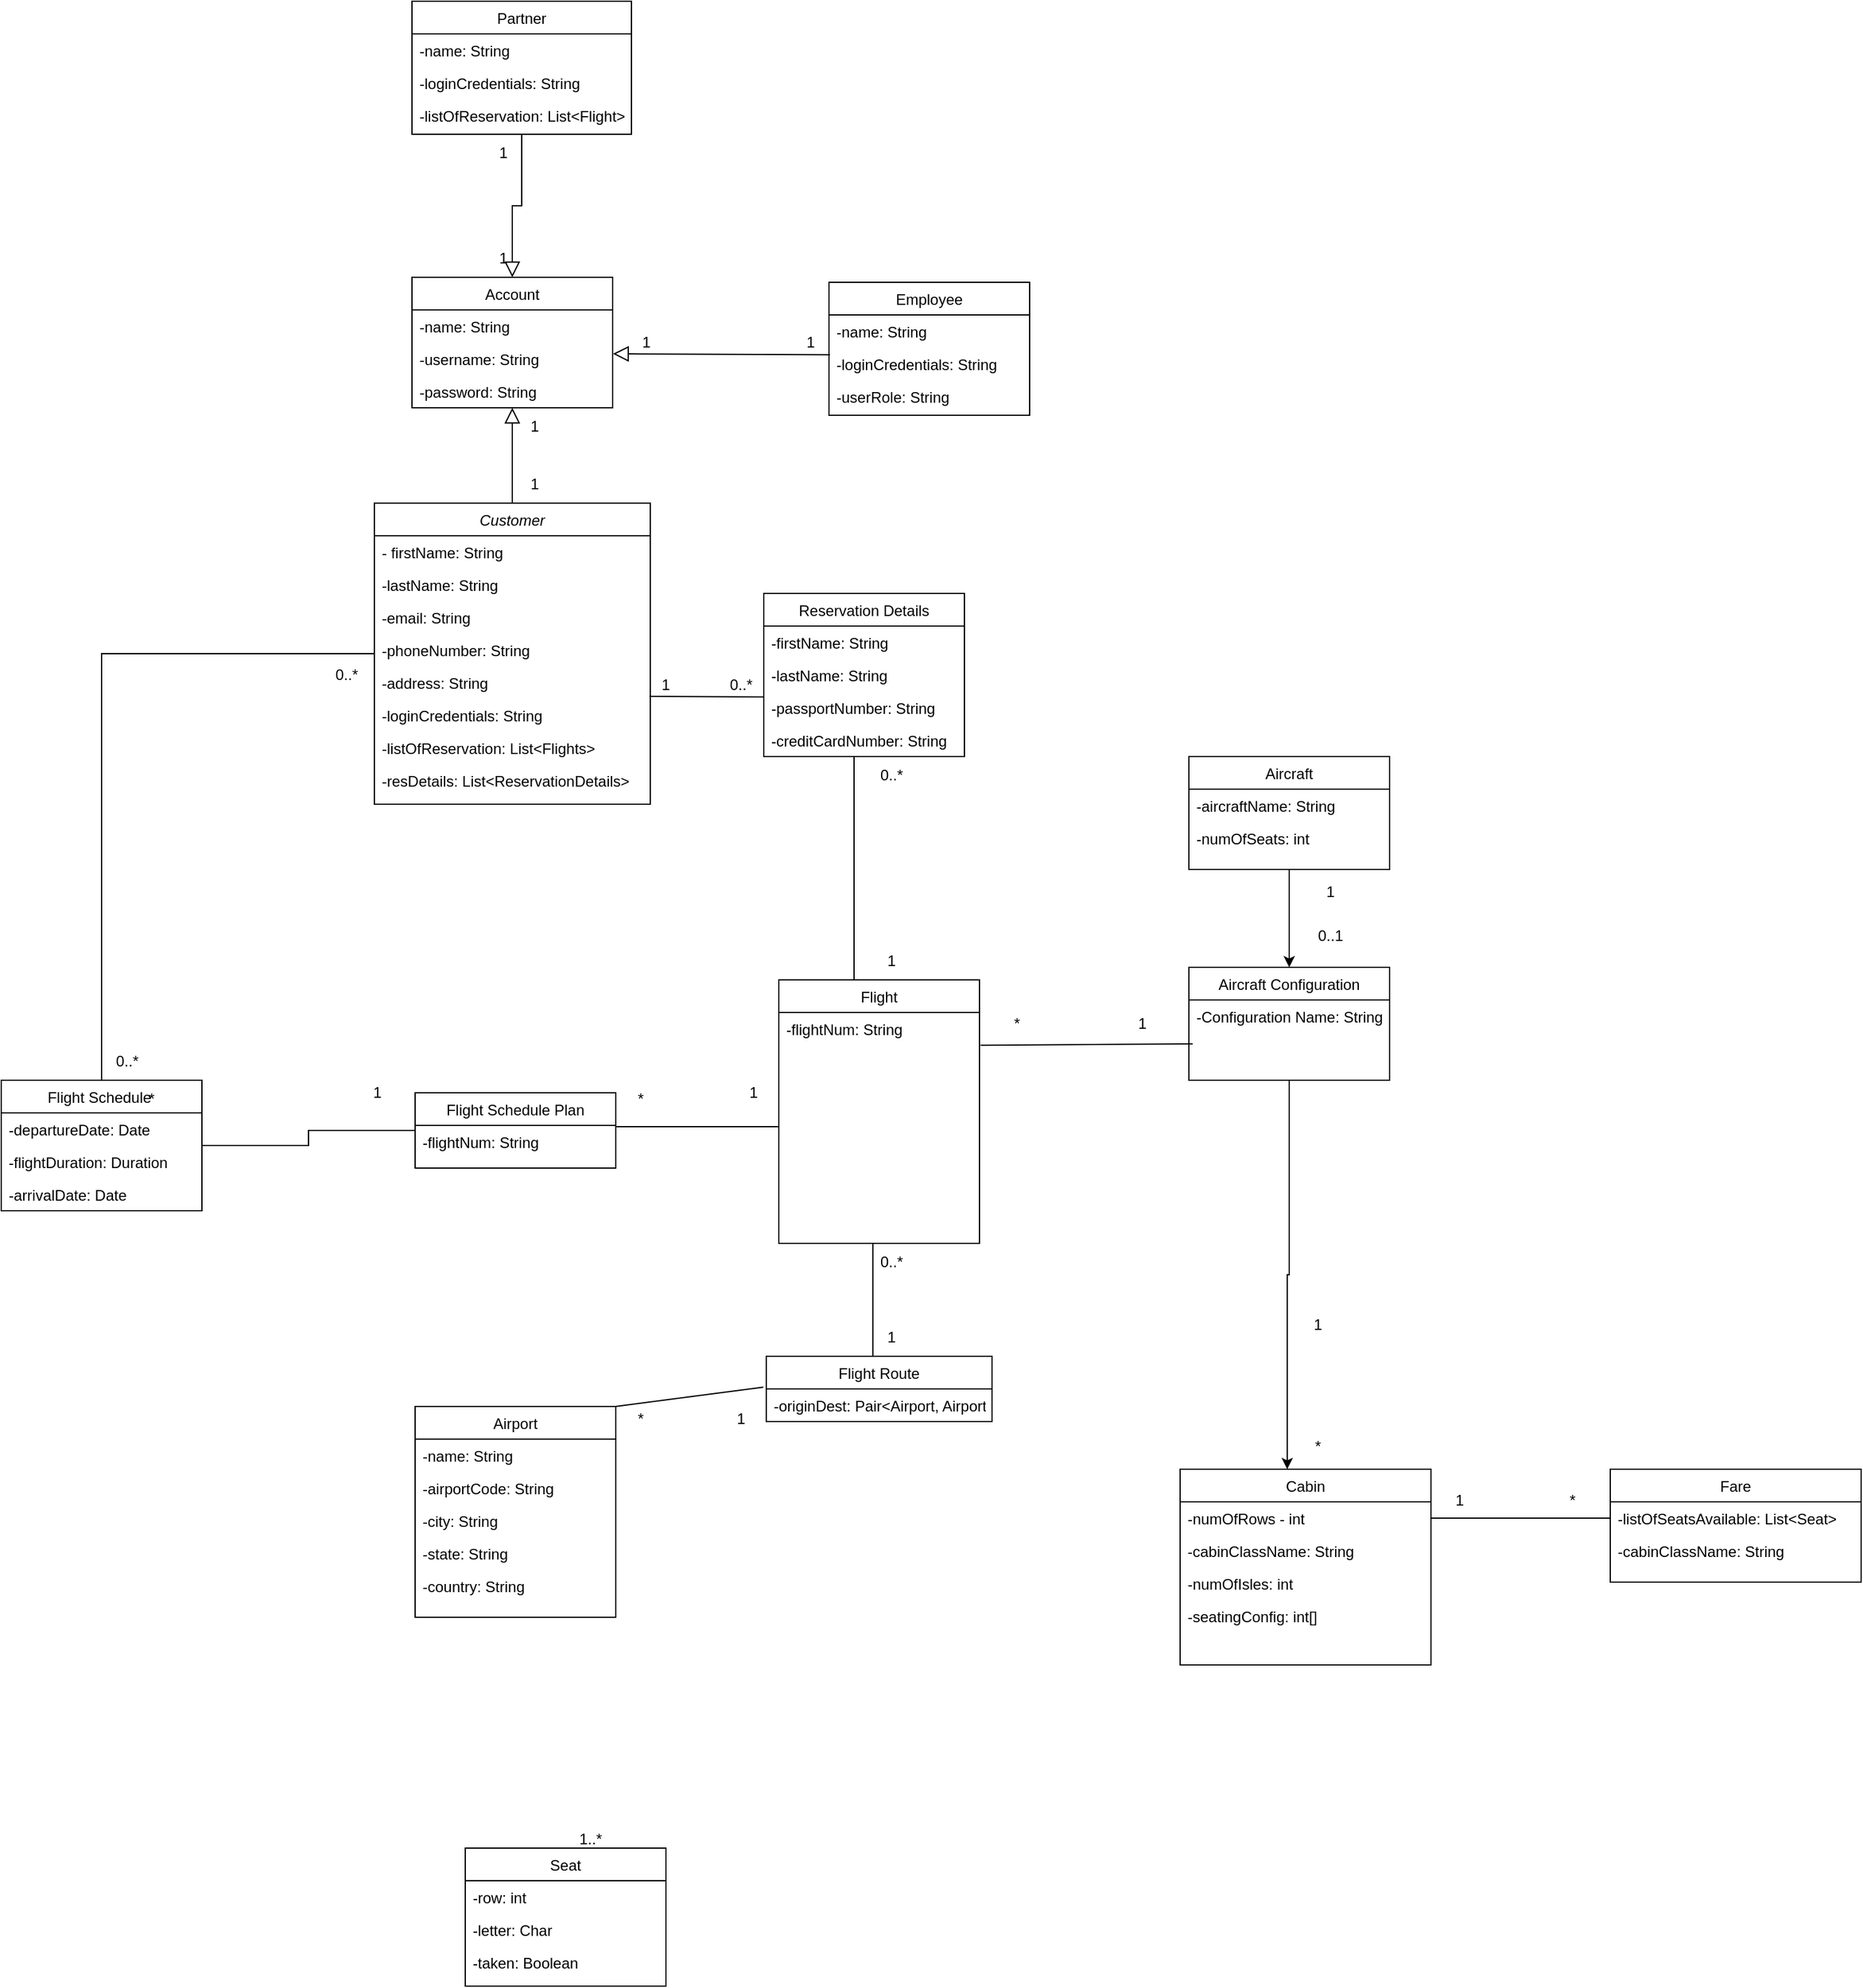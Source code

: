 <mxfile version="22.0.8" type="github">
  <diagram id="C5RBs43oDa-KdzZeNtuy" name="Page-1">
    <mxGraphModel dx="1763" dy="1746" grid="1" gridSize="10" guides="1" tooltips="1" connect="1" arrows="1" fold="1" page="1" pageScale="1" pageWidth="827" pageHeight="1169" math="0" shadow="0">
      <root>
        <mxCell id="WIyWlLk6GJQsqaUBKTNV-0" />
        <mxCell id="WIyWlLk6GJQsqaUBKTNV-1" parent="WIyWlLk6GJQsqaUBKTNV-0" />
        <mxCell id="YIrczaLtmE45_Z40XsPq-0" style="edgeStyle=orthogonalEdgeStyle;rounded=0;orthogonalLoop=1;jettySize=auto;html=1;entryX=0.5;entryY=0;entryDx=0;entryDy=0;endArrow=none;endFill=0;" edge="1" parent="WIyWlLk6GJQsqaUBKTNV-1" source="0N_LeVZSWV3AMLVlqRJy-85" target="0N_LeVZSWV3AMLVlqRJy-178">
          <mxGeometry relative="1" as="geometry" />
        </mxCell>
        <mxCell id="0N_LeVZSWV3AMLVlqRJy-85" value="Customer&#xa;" style="swimlane;fontStyle=2;align=center;verticalAlign=top;childLayout=stackLayout;horizontal=1;startSize=26;horizontalStack=0;resizeParent=1;resizeLast=0;collapsible=1;marginBottom=0;rounded=0;shadow=0;strokeWidth=1;" parent="WIyWlLk6GJQsqaUBKTNV-1" vertex="1">
          <mxGeometry x="197.5" y="100" width="220" height="240" as="geometry">
            <mxRectangle x="220" y="70" width="160" height="70" as="alternateBounds" />
          </mxGeometry>
        </mxCell>
        <mxCell id="0N_LeVZSWV3AMLVlqRJy-86" value="- firstName: String" style="text;align=left;verticalAlign=top;spacingLeft=4;spacingRight=4;overflow=hidden;rotatable=0;points=[[0,0.5],[1,0.5]];portConstraint=eastwest;" parent="0N_LeVZSWV3AMLVlqRJy-85" vertex="1">
          <mxGeometry y="26" width="220" height="26" as="geometry" />
        </mxCell>
        <mxCell id="0N_LeVZSWV3AMLVlqRJy-87" value="-lastName: String" style="text;align=left;verticalAlign=top;spacingLeft=4;spacingRight=4;overflow=hidden;rotatable=0;points=[[0,0.5],[1,0.5]];portConstraint=eastwest;rounded=0;shadow=0;html=0;" parent="0N_LeVZSWV3AMLVlqRJy-85" vertex="1">
          <mxGeometry y="52" width="220" height="26" as="geometry" />
        </mxCell>
        <mxCell id="0N_LeVZSWV3AMLVlqRJy-88" value="-email: String" style="text;align=left;verticalAlign=top;spacingLeft=4;spacingRight=4;overflow=hidden;rotatable=0;points=[[0,0.5],[1,0.5]];portConstraint=eastwest;rounded=0;shadow=0;html=0;" parent="0N_LeVZSWV3AMLVlqRJy-85" vertex="1">
          <mxGeometry y="78" width="220" height="26" as="geometry" />
        </mxCell>
        <mxCell id="0N_LeVZSWV3AMLVlqRJy-89" value="-phoneNumber: String" style="text;align=left;verticalAlign=top;spacingLeft=4;spacingRight=4;overflow=hidden;rotatable=0;points=[[0,0.5],[1,0.5]];portConstraint=eastwest;rounded=0;shadow=0;html=0;" parent="0N_LeVZSWV3AMLVlqRJy-85" vertex="1">
          <mxGeometry y="104" width="220" height="26" as="geometry" />
        </mxCell>
        <mxCell id="0N_LeVZSWV3AMLVlqRJy-90" value="-address: String" style="text;align=left;verticalAlign=top;spacingLeft=4;spacingRight=4;overflow=hidden;rotatable=0;points=[[0,0.5],[1,0.5]];portConstraint=eastwest;rounded=0;shadow=0;html=0;" parent="0N_LeVZSWV3AMLVlqRJy-85" vertex="1">
          <mxGeometry y="130" width="220" height="26" as="geometry" />
        </mxCell>
        <mxCell id="0N_LeVZSWV3AMLVlqRJy-91" value="-loginCredentials: String" style="text;align=left;verticalAlign=top;spacingLeft=4;spacingRight=4;overflow=hidden;rotatable=0;points=[[0,0.5],[1,0.5]];portConstraint=eastwest;rounded=0;shadow=0;html=0;" parent="0N_LeVZSWV3AMLVlqRJy-85" vertex="1">
          <mxGeometry y="156" width="220" height="26" as="geometry" />
        </mxCell>
        <mxCell id="0N_LeVZSWV3AMLVlqRJy-92" value="-listOfReservation: List&lt;Flights&gt;" style="text;align=left;verticalAlign=top;spacingLeft=4;spacingRight=4;overflow=hidden;rotatable=0;points=[[0,0.5],[1,0.5]];portConstraint=eastwest;rounded=0;shadow=0;html=0;" parent="0N_LeVZSWV3AMLVlqRJy-85" vertex="1">
          <mxGeometry y="182" width="220" height="26" as="geometry" />
        </mxCell>
        <mxCell id="0N_LeVZSWV3AMLVlqRJy-93" value="-resDetails: List&lt;ReservationDetails&gt;" style="text;align=left;verticalAlign=top;spacingLeft=4;spacingRight=4;overflow=hidden;rotatable=0;points=[[0,0.5],[1,0.5]];portConstraint=eastwest;rounded=0;shadow=0;html=0;" parent="0N_LeVZSWV3AMLVlqRJy-85" vertex="1">
          <mxGeometry y="208" width="220" height="26" as="geometry" />
        </mxCell>
        <mxCell id="0N_LeVZSWV3AMLVlqRJy-94" value="Flight" style="swimlane;fontStyle=0;align=center;verticalAlign=top;childLayout=stackLayout;horizontal=1;startSize=26;horizontalStack=0;resizeParent=1;resizeLast=0;collapsible=1;marginBottom=0;rounded=0;shadow=0;strokeWidth=1;" parent="WIyWlLk6GJQsqaUBKTNV-1" vertex="1">
          <mxGeometry x="520" y="480" width="160" height="210" as="geometry">
            <mxRectangle x="130" y="380" width="160" height="26" as="alternateBounds" />
          </mxGeometry>
        </mxCell>
        <mxCell id="0N_LeVZSWV3AMLVlqRJy-95" value="-flightNum: String" style="text;align=left;verticalAlign=top;spacingLeft=4;spacingRight=4;overflow=hidden;rotatable=0;points=[[0,0.5],[1,0.5]];portConstraint=eastwest;" parent="0N_LeVZSWV3AMLVlqRJy-94" vertex="1">
          <mxGeometry y="26" width="160" height="26" as="geometry" />
        </mxCell>
        <mxCell id="0N_LeVZSWV3AMLVlqRJy-102" value="Account" style="swimlane;fontStyle=0;align=center;verticalAlign=top;childLayout=stackLayout;horizontal=1;startSize=26;horizontalStack=0;resizeParent=1;resizeLast=0;collapsible=1;marginBottom=0;rounded=0;shadow=0;strokeWidth=1;" parent="WIyWlLk6GJQsqaUBKTNV-1" vertex="1">
          <mxGeometry x="227.5" y="-80" width="160" height="104" as="geometry">
            <mxRectangle x="340" y="380" width="170" height="26" as="alternateBounds" />
          </mxGeometry>
        </mxCell>
        <mxCell id="0N_LeVZSWV3AMLVlqRJy-103" value="-name: String" style="text;align=left;verticalAlign=top;spacingLeft=4;spacingRight=4;overflow=hidden;rotatable=0;points=[[0,0.5],[1,0.5]];portConstraint=eastwest;" parent="0N_LeVZSWV3AMLVlqRJy-102" vertex="1">
          <mxGeometry y="26" width="160" height="26" as="geometry" />
        </mxCell>
        <mxCell id="0N_LeVZSWV3AMLVlqRJy-104" value="-username: String" style="text;align=left;verticalAlign=top;spacingLeft=4;spacingRight=4;overflow=hidden;rotatable=0;points=[[0,0.5],[1,0.5]];portConstraint=eastwest;" parent="0N_LeVZSWV3AMLVlqRJy-102" vertex="1">
          <mxGeometry y="52" width="160" height="26" as="geometry" />
        </mxCell>
        <mxCell id="0N_LeVZSWV3AMLVlqRJy-105" value="-password: String" style="text;align=left;verticalAlign=top;spacingLeft=4;spacingRight=4;overflow=hidden;rotatable=0;points=[[0,0.5],[1,0.5]];portConstraint=eastwest;" parent="0N_LeVZSWV3AMLVlqRJy-102" vertex="1">
          <mxGeometry y="78" width="160" height="26" as="geometry" />
        </mxCell>
        <mxCell id="0N_LeVZSWV3AMLVlqRJy-106" value="" style="endArrow=block;endSize=10;endFill=0;shadow=0;strokeWidth=1;rounded=0;edgeStyle=elbowEdgeStyle;elbow=vertical;exitX=0.5;exitY=0;exitDx=0;exitDy=0;entryX=0.5;entryY=1;entryDx=0;entryDy=0;" parent="WIyWlLk6GJQsqaUBKTNV-1" source="0N_LeVZSWV3AMLVlqRJy-85" target="0N_LeVZSWV3AMLVlqRJy-102" edge="1">
          <mxGeometry width="160" relative="1" as="geometry">
            <mxPoint x="210" y="373" as="sourcePoint" />
            <mxPoint x="350" y="20" as="targetPoint" />
          </mxGeometry>
        </mxCell>
        <mxCell id="0N_LeVZSWV3AMLVlqRJy-107" value="Reservation Details" style="swimlane;fontStyle=0;align=center;verticalAlign=top;childLayout=stackLayout;horizontal=1;startSize=26;horizontalStack=0;resizeParent=1;resizeLast=0;collapsible=1;marginBottom=0;rounded=0;shadow=0;strokeWidth=1;" parent="WIyWlLk6GJQsqaUBKTNV-1" vertex="1">
          <mxGeometry x="508" y="172" width="160" height="130" as="geometry">
            <mxRectangle x="550" y="140" width="160" height="26" as="alternateBounds" />
          </mxGeometry>
        </mxCell>
        <mxCell id="0N_LeVZSWV3AMLVlqRJy-108" value="-firstName: String" style="text;align=left;verticalAlign=top;spacingLeft=4;spacingRight=4;overflow=hidden;rotatable=0;points=[[0,0.5],[1,0.5]];portConstraint=eastwest;" parent="0N_LeVZSWV3AMLVlqRJy-107" vertex="1">
          <mxGeometry y="26" width="160" height="26" as="geometry" />
        </mxCell>
        <mxCell id="0N_LeVZSWV3AMLVlqRJy-109" value="-lastName: String" style="text;align=left;verticalAlign=top;spacingLeft=4;spacingRight=4;overflow=hidden;rotatable=0;points=[[0,0.5],[1,0.5]];portConstraint=eastwest;rounded=0;shadow=0;html=0;" parent="0N_LeVZSWV3AMLVlqRJy-107" vertex="1">
          <mxGeometry y="52" width="160" height="26" as="geometry" />
        </mxCell>
        <mxCell id="0N_LeVZSWV3AMLVlqRJy-110" value="-passportNumber: String" style="text;align=left;verticalAlign=top;spacingLeft=4;spacingRight=4;overflow=hidden;rotatable=0;points=[[0,0.5],[1,0.5]];portConstraint=eastwest;rounded=0;shadow=0;html=0;" parent="0N_LeVZSWV3AMLVlqRJy-107" vertex="1">
          <mxGeometry y="78" width="160" height="26" as="geometry" />
        </mxCell>
        <mxCell id="0N_LeVZSWV3AMLVlqRJy-111" value="-creditCardNumber: String" style="text;align=left;verticalAlign=top;spacingLeft=4;spacingRight=4;overflow=hidden;rotatable=0;points=[[0,0.5],[1,0.5]];portConstraint=eastwest;rounded=0;shadow=0;html=0;" parent="0N_LeVZSWV3AMLVlqRJy-107" vertex="1">
          <mxGeometry y="104" width="160" height="26" as="geometry" />
        </mxCell>
        <mxCell id="0N_LeVZSWV3AMLVlqRJy-112" value="1" style="text;html=1;align=center;verticalAlign=middle;resizable=0;points=[];autosize=1;strokeColor=none;fillColor=none;" parent="WIyWlLk6GJQsqaUBKTNV-1" vertex="1">
          <mxGeometry x="310" y="70" width="30" height="30" as="geometry" />
        </mxCell>
        <mxCell id="0N_LeVZSWV3AMLVlqRJy-113" value="1" style="text;html=1;align=center;verticalAlign=middle;resizable=0;points=[];autosize=1;strokeColor=none;fillColor=none;" parent="WIyWlLk6GJQsqaUBKTNV-1" vertex="1">
          <mxGeometry x="310" y="24" width="30" height="30" as="geometry" />
        </mxCell>
        <mxCell id="0N_LeVZSWV3AMLVlqRJy-114" value="0..*" style="text;html=1;strokeColor=none;fillColor=none;align=center;verticalAlign=middle;whiteSpace=wrap;rounded=0;" parent="WIyWlLk6GJQsqaUBKTNV-1" vertex="1">
          <mxGeometry x="580" y="302" width="60" height="30" as="geometry" />
        </mxCell>
        <mxCell id="0N_LeVZSWV3AMLVlqRJy-115" value="1" style="text;html=1;strokeColor=none;fillColor=none;align=center;verticalAlign=middle;whiteSpace=wrap;rounded=0;" parent="WIyWlLk6GJQsqaUBKTNV-1" vertex="1">
          <mxGeometry x="580" y="450" width="60" height="30" as="geometry" />
        </mxCell>
        <mxCell id="0N_LeVZSWV3AMLVlqRJy-116" value="1" style="text;html=1;strokeColor=none;fillColor=none;align=center;verticalAlign=middle;whiteSpace=wrap;rounded=0;" parent="WIyWlLk6GJQsqaUBKTNV-1" vertex="1">
          <mxGeometry x="470" y="554.5" width="60" height="30" as="geometry" />
        </mxCell>
        <mxCell id="0N_LeVZSWV3AMLVlqRJy-117" value="*" style="text;html=1;strokeColor=none;fillColor=none;align=center;verticalAlign=middle;whiteSpace=wrap;rounded=0;" parent="WIyWlLk6GJQsqaUBKTNV-1" vertex="1">
          <mxGeometry x="380" y="560" width="60" height="30" as="geometry" />
        </mxCell>
        <mxCell id="0N_LeVZSWV3AMLVlqRJy-118" value="1" style="text;html=1;strokeColor=none;fillColor=none;align=center;verticalAlign=middle;whiteSpace=wrap;rounded=0;" parent="WIyWlLk6GJQsqaUBKTNV-1" vertex="1">
          <mxGeometry x="400" y="230" width="60" height="30" as="geometry" />
        </mxCell>
        <mxCell id="0N_LeVZSWV3AMLVlqRJy-119" value="0..*" style="text;html=1;strokeColor=none;fillColor=none;align=center;verticalAlign=middle;whiteSpace=wrap;rounded=0;" parent="WIyWlLk6GJQsqaUBKTNV-1" vertex="1">
          <mxGeometry x="460" y="230" width="60" height="30" as="geometry" />
        </mxCell>
        <mxCell id="0N_LeVZSWV3AMLVlqRJy-120" value="Cabin" style="swimlane;fontStyle=0;align=center;verticalAlign=top;childLayout=stackLayout;horizontal=1;startSize=26;horizontalStack=0;resizeParent=1;resizeLast=0;collapsible=1;marginBottom=0;rounded=0;shadow=0;strokeWidth=1;" parent="WIyWlLk6GJQsqaUBKTNV-1" vertex="1">
          <mxGeometry x="840" y="870" width="200" height="156" as="geometry">
            <mxRectangle x="130" y="380" width="160" height="26" as="alternateBounds" />
          </mxGeometry>
        </mxCell>
        <mxCell id="0N_LeVZSWV3AMLVlqRJy-121" value="-numOfRows - int" style="text;align=left;verticalAlign=top;spacingLeft=4;spacingRight=4;overflow=hidden;rotatable=0;points=[[0,0.5],[1,0.5]];portConstraint=eastwest;" parent="0N_LeVZSWV3AMLVlqRJy-120" vertex="1">
          <mxGeometry y="26" width="200" height="26" as="geometry" />
        </mxCell>
        <mxCell id="0N_LeVZSWV3AMLVlqRJy-122" value="-cabinClassName: String" style="text;align=left;verticalAlign=top;spacingLeft=4;spacingRight=4;overflow=hidden;rotatable=0;points=[[0,0.5],[1,0.5]];portConstraint=eastwest;rounded=0;shadow=0;html=0;" parent="0N_LeVZSWV3AMLVlqRJy-120" vertex="1">
          <mxGeometry y="52" width="200" height="26" as="geometry" />
        </mxCell>
        <mxCell id="_hwKmNp09klXSz05eIiv-7" value="-numOfIsles: int" style="text;align=left;verticalAlign=top;spacingLeft=4;spacingRight=4;overflow=hidden;rotatable=0;points=[[0,0.5],[1,0.5]];portConstraint=eastwest;rounded=0;shadow=0;html=0;" parent="0N_LeVZSWV3AMLVlqRJy-120" vertex="1">
          <mxGeometry y="78" width="200" height="26" as="geometry" />
        </mxCell>
        <mxCell id="_hwKmNp09klXSz05eIiv-8" value="-seatingConfig: int[]" style="text;align=left;verticalAlign=top;spacingLeft=4;spacingRight=4;overflow=hidden;rotatable=0;points=[[0,0.5],[1,0.5]];portConstraint=eastwest;rounded=0;shadow=0;html=0;" parent="0N_LeVZSWV3AMLVlqRJy-120" vertex="1">
          <mxGeometry y="104" width="200" height="26" as="geometry" />
        </mxCell>
        <mxCell id="0N_LeVZSWV3AMLVlqRJy-123" value="1" style="text;html=1;strokeColor=none;fillColor=none;align=center;verticalAlign=middle;whiteSpace=wrap;rounded=0;" parent="WIyWlLk6GJQsqaUBKTNV-1" vertex="1">
          <mxGeometry x="930" y="395" width="60" height="30" as="geometry" />
        </mxCell>
        <mxCell id="0N_LeVZSWV3AMLVlqRJy-124" value="0..1" style="text;html=1;strokeColor=none;fillColor=none;align=center;verticalAlign=middle;whiteSpace=wrap;rounded=0;" parent="WIyWlLk6GJQsqaUBKTNV-1" vertex="1">
          <mxGeometry x="930" y="430" width="60" height="30" as="geometry" />
        </mxCell>
        <mxCell id="0N_LeVZSWV3AMLVlqRJy-125" value="Seat" style="swimlane;fontStyle=0;align=center;verticalAlign=top;childLayout=stackLayout;horizontal=1;startSize=26;horizontalStack=0;resizeParent=1;resizeLast=0;collapsible=1;marginBottom=0;rounded=0;shadow=0;strokeWidth=1;" parent="WIyWlLk6GJQsqaUBKTNV-1" vertex="1">
          <mxGeometry x="270" y="1172" width="160" height="110" as="geometry">
            <mxRectangle x="130" y="380" width="160" height="26" as="alternateBounds" />
          </mxGeometry>
        </mxCell>
        <mxCell id="0N_LeVZSWV3AMLVlqRJy-126" value="-row: int" style="text;align=left;verticalAlign=top;spacingLeft=4;spacingRight=4;overflow=hidden;rotatable=0;points=[[0,0.5],[1,0.5]];portConstraint=eastwest;" parent="0N_LeVZSWV3AMLVlqRJy-125" vertex="1">
          <mxGeometry y="26" width="160" height="26" as="geometry" />
        </mxCell>
        <mxCell id="0N_LeVZSWV3AMLVlqRJy-127" value="-letter: Char" style="text;align=left;verticalAlign=top;spacingLeft=4;spacingRight=4;overflow=hidden;rotatable=0;points=[[0,0.5],[1,0.5]];portConstraint=eastwest;rounded=0;shadow=0;html=0;" parent="0N_LeVZSWV3AMLVlqRJy-125" vertex="1">
          <mxGeometry y="52" width="160" height="26" as="geometry" />
        </mxCell>
        <mxCell id="0N_LeVZSWV3AMLVlqRJy-128" value="-taken: Boolean" style="text;align=left;verticalAlign=top;spacingLeft=4;spacingRight=4;overflow=hidden;rotatable=0;points=[[0,0.5],[1,0.5]];portConstraint=eastwest;rounded=0;shadow=0;html=0;" parent="0N_LeVZSWV3AMLVlqRJy-125" vertex="1">
          <mxGeometry y="78" width="160" height="24" as="geometry" />
        </mxCell>
        <mxCell id="0N_LeVZSWV3AMLVlqRJy-130" value="1..*" style="text;html=1;strokeColor=none;fillColor=none;align=center;verticalAlign=middle;whiteSpace=wrap;rounded=0;" parent="WIyWlLk6GJQsqaUBKTNV-1" vertex="1">
          <mxGeometry x="340" y="1150" width="60" height="30" as="geometry" />
        </mxCell>
        <mxCell id="0N_LeVZSWV3AMLVlqRJy-131" value="Flight Route" style="swimlane;fontStyle=0;align=center;verticalAlign=top;childLayout=stackLayout;horizontal=1;startSize=26;horizontalStack=0;resizeParent=1;resizeLast=0;collapsible=1;marginBottom=0;rounded=0;shadow=0;strokeWidth=1;" parent="WIyWlLk6GJQsqaUBKTNV-1" vertex="1">
          <mxGeometry x="510" y="780" width="180" height="52" as="geometry">
            <mxRectangle x="550" y="140" width="160" height="26" as="alternateBounds" />
          </mxGeometry>
        </mxCell>
        <mxCell id="0N_LeVZSWV3AMLVlqRJy-132" value="-originDest: Pair&lt;Airport, Airport&gt;" style="text;align=left;verticalAlign=top;spacingLeft=4;spacingRight=4;overflow=hidden;rotatable=0;points=[[0,0.5],[1,0.5]];portConstraint=eastwest;" parent="0N_LeVZSWV3AMLVlqRJy-131" vertex="1">
          <mxGeometry y="26" width="180" height="26" as="geometry" />
        </mxCell>
        <mxCell id="0N_LeVZSWV3AMLVlqRJy-133" value="0..*" style="text;html=1;strokeColor=none;fillColor=none;align=center;verticalAlign=middle;whiteSpace=wrap;rounded=0;" parent="WIyWlLk6GJQsqaUBKTNV-1" vertex="1">
          <mxGeometry x="580" y="690" width="60" height="30" as="geometry" />
        </mxCell>
        <mxCell id="0N_LeVZSWV3AMLVlqRJy-134" value="1" style="text;html=1;strokeColor=none;fillColor=none;align=center;verticalAlign=middle;whiteSpace=wrap;rounded=0;" parent="WIyWlLk6GJQsqaUBKTNV-1" vertex="1">
          <mxGeometry x="580" y="750" width="60" height="30" as="geometry" />
        </mxCell>
        <mxCell id="0N_LeVZSWV3AMLVlqRJy-135" value="" style="endArrow=none;html=1;rounded=0;exitX=0.997;exitY=0.925;exitDx=0;exitDy=0;exitPerimeter=0;entryX=0;entryY=0.173;entryDx=0;entryDy=0;entryPerimeter=0;" parent="WIyWlLk6GJQsqaUBKTNV-1" source="0N_LeVZSWV3AMLVlqRJy-90" target="0N_LeVZSWV3AMLVlqRJy-110" edge="1">
          <mxGeometry width="50" height="50" relative="1" as="geometry">
            <mxPoint x="430" y="310" as="sourcePoint" />
            <mxPoint x="480" y="260" as="targetPoint" />
          </mxGeometry>
        </mxCell>
        <mxCell id="0N_LeVZSWV3AMLVlqRJy-136" value="" style="endArrow=none;html=1;rounded=0;entryX=0;entryY=0;entryDx=0;entryDy=0;exitX=0;exitY=1;exitDx=0;exitDy=0;" parent="WIyWlLk6GJQsqaUBKTNV-1" source="0N_LeVZSWV3AMLVlqRJy-115" target="0N_LeVZSWV3AMLVlqRJy-114" edge="1">
          <mxGeometry width="50" height="50" relative="1" as="geometry">
            <mxPoint x="550" y="440" as="sourcePoint" />
            <mxPoint x="600" y="390" as="targetPoint" />
          </mxGeometry>
        </mxCell>
        <mxCell id="0N_LeVZSWV3AMLVlqRJy-137" value="" style="endArrow=none;html=1;rounded=0;entryX=0;entryY=0.5;entryDx=0;entryDy=0;" parent="WIyWlLk6GJQsqaUBKTNV-1" edge="1">
          <mxGeometry width="50" height="50" relative="1" as="geometry">
            <mxPoint x="390" y="597" as="sourcePoint" />
            <mxPoint x="520" y="597" as="targetPoint" />
          </mxGeometry>
        </mxCell>
        <mxCell id="0N_LeVZSWV3AMLVlqRJy-138" value="" style="endArrow=block;endSize=10;endFill=0;shadow=0;strokeWidth=1;rounded=0;edgeStyle=elbowEdgeStyle;elbow=vertical;exitX=0.005;exitY=0.219;exitDx=0;exitDy=0;exitPerimeter=0;entryX=1.002;entryY=0.33;entryDx=0;entryDy=0;entryPerimeter=0;" parent="WIyWlLk6GJQsqaUBKTNV-1" source="0N_LeVZSWV3AMLVlqRJy-141" target="0N_LeVZSWV3AMLVlqRJy-104" edge="1">
          <mxGeometry width="160" relative="1" as="geometry">
            <mxPoint x="557" y="-17" as="sourcePoint" />
            <mxPoint x="400" y="-20" as="targetPoint" />
          </mxGeometry>
        </mxCell>
        <mxCell id="0N_LeVZSWV3AMLVlqRJy-139" value="Employee" style="swimlane;fontStyle=0;align=center;verticalAlign=top;childLayout=stackLayout;horizontal=1;startSize=26;horizontalStack=0;resizeParent=1;resizeLast=0;collapsible=1;marginBottom=0;rounded=0;shadow=0;strokeWidth=1;" parent="WIyWlLk6GJQsqaUBKTNV-1" vertex="1">
          <mxGeometry x="560" y="-76" width="160" height="106" as="geometry">
            <mxRectangle x="550" y="140" width="160" height="26" as="alternateBounds" />
          </mxGeometry>
        </mxCell>
        <mxCell id="0N_LeVZSWV3AMLVlqRJy-140" value="-name: String" style="text;align=left;verticalAlign=top;spacingLeft=4;spacingRight=4;overflow=hidden;rotatable=0;points=[[0,0.5],[1,0.5]];portConstraint=eastwest;" parent="0N_LeVZSWV3AMLVlqRJy-139" vertex="1">
          <mxGeometry y="26" width="160" height="26" as="geometry" />
        </mxCell>
        <mxCell id="0N_LeVZSWV3AMLVlqRJy-141" value="-loginCredentials: String" style="text;align=left;verticalAlign=top;spacingLeft=4;spacingRight=4;overflow=hidden;rotatable=0;points=[[0,0.5],[1,0.5]];portConstraint=eastwest;rounded=0;shadow=0;html=0;" parent="0N_LeVZSWV3AMLVlqRJy-139" vertex="1">
          <mxGeometry y="52" width="160" height="26" as="geometry" />
        </mxCell>
        <mxCell id="0N_LeVZSWV3AMLVlqRJy-142" value="-userRole: String" style="text;align=left;verticalAlign=top;spacingLeft=4;spacingRight=4;overflow=hidden;rotatable=0;points=[[0,0.5],[1,0.5]];portConstraint=eastwest;rounded=0;shadow=0;html=0;" parent="0N_LeVZSWV3AMLVlqRJy-139" vertex="1">
          <mxGeometry y="78" width="160" height="26" as="geometry" />
        </mxCell>
        <mxCell id="0N_LeVZSWV3AMLVlqRJy-143" value="1" style="text;html=1;align=center;verticalAlign=middle;resizable=0;points=[];autosize=1;strokeColor=none;fillColor=none;" parent="WIyWlLk6GJQsqaUBKTNV-1" vertex="1">
          <mxGeometry x="399" y="-43" width="30" height="30" as="geometry" />
        </mxCell>
        <mxCell id="0N_LeVZSWV3AMLVlqRJy-144" value="1" style="text;html=1;align=center;verticalAlign=middle;resizable=0;points=[];autosize=1;strokeColor=none;fillColor=none;" parent="WIyWlLk6GJQsqaUBKTNV-1" vertex="1">
          <mxGeometry x="530" y="-43" width="30" height="30" as="geometry" />
        </mxCell>
        <mxCell id="0N_LeVZSWV3AMLVlqRJy-145" value="" style="endArrow=block;endSize=10;endFill=0;shadow=0;strokeWidth=1;rounded=0;edgeStyle=elbowEdgeStyle;elbow=vertical;exitX=0.5;exitY=1;exitDx=0;exitDy=0;entryX=0.5;entryY=0;entryDx=0;entryDy=0;" parent="WIyWlLk6GJQsqaUBKTNV-1" source="0N_LeVZSWV3AMLVlqRJy-146" target="0N_LeVZSWV3AMLVlqRJy-102" edge="1">
          <mxGeometry width="160" relative="1" as="geometry">
            <mxPoint x="232" y="-241" as="sourcePoint" />
            <mxPoint x="70" y="-243" as="targetPoint" />
          </mxGeometry>
        </mxCell>
        <mxCell id="0N_LeVZSWV3AMLVlqRJy-146" value="Partner" style="swimlane;fontStyle=0;align=center;verticalAlign=top;childLayout=stackLayout;horizontal=1;startSize=26;horizontalStack=0;resizeParent=1;resizeLast=0;collapsible=1;marginBottom=0;rounded=0;shadow=0;strokeWidth=1;" parent="WIyWlLk6GJQsqaUBKTNV-1" vertex="1">
          <mxGeometry x="227.5" y="-300" width="175" height="106" as="geometry">
            <mxRectangle x="550" y="140" width="160" height="26" as="alternateBounds" />
          </mxGeometry>
        </mxCell>
        <mxCell id="0N_LeVZSWV3AMLVlqRJy-147" value="-name: String" style="text;align=left;verticalAlign=top;spacingLeft=4;spacingRight=4;overflow=hidden;rotatable=0;points=[[0,0.5],[1,0.5]];portConstraint=eastwest;" parent="0N_LeVZSWV3AMLVlqRJy-146" vertex="1">
          <mxGeometry y="26" width="175" height="26" as="geometry" />
        </mxCell>
        <mxCell id="0N_LeVZSWV3AMLVlqRJy-148" value="-loginCredentials: String" style="text;align=left;verticalAlign=top;spacingLeft=4;spacingRight=4;overflow=hidden;rotatable=0;points=[[0,0.5],[1,0.5]];portConstraint=eastwest;rounded=0;shadow=0;html=0;" parent="0N_LeVZSWV3AMLVlqRJy-146" vertex="1">
          <mxGeometry y="52" width="175" height="26" as="geometry" />
        </mxCell>
        <mxCell id="0N_LeVZSWV3AMLVlqRJy-149" value="-listOfReservation: List&lt;Flight&gt;" style="text;align=left;verticalAlign=top;spacingLeft=4;spacingRight=4;overflow=hidden;rotatable=0;points=[[0,0.5],[1,0.5]];portConstraint=eastwest;rounded=0;shadow=0;html=0;" parent="0N_LeVZSWV3AMLVlqRJy-146" vertex="1">
          <mxGeometry y="78" width="175" height="26" as="geometry" />
        </mxCell>
        <mxCell id="0N_LeVZSWV3AMLVlqRJy-150" value="1" style="text;html=1;align=center;verticalAlign=middle;resizable=0;points=[];autosize=1;strokeColor=none;fillColor=none;" parent="WIyWlLk6GJQsqaUBKTNV-1" vertex="1">
          <mxGeometry x="285" y="-110" width="30" height="30" as="geometry" />
        </mxCell>
        <mxCell id="0N_LeVZSWV3AMLVlqRJy-151" value="1" style="text;html=1;align=center;verticalAlign=middle;resizable=0;points=[];autosize=1;strokeColor=none;fillColor=none;" parent="WIyWlLk6GJQsqaUBKTNV-1" vertex="1">
          <mxGeometry x="285" y="-194" width="30" height="30" as="geometry" />
        </mxCell>
        <mxCell id="0N_LeVZSWV3AMLVlqRJy-152" value="*" style="text;html=1;strokeColor=none;fillColor=none;align=center;verticalAlign=middle;whiteSpace=wrap;rounded=0;" parent="WIyWlLk6GJQsqaUBKTNV-1" vertex="1">
          <mxGeometry x="680" y="500" width="60" height="30" as="geometry" />
        </mxCell>
        <mxCell id="0N_LeVZSWV3AMLVlqRJy-153" value="1" style="text;html=1;strokeColor=none;fillColor=none;align=center;verticalAlign=middle;whiteSpace=wrap;rounded=0;" parent="WIyWlLk6GJQsqaUBKTNV-1" vertex="1">
          <mxGeometry x="780" y="500" width="60" height="30" as="geometry" />
        </mxCell>
        <mxCell id="0N_LeVZSWV3AMLVlqRJy-154" value="" style="endArrow=none;html=1;rounded=0;entryX=0;entryY=0.5;entryDx=0;entryDy=0;exitX=1.005;exitY=0.006;exitDx=0;exitDy=0;exitPerimeter=0;" parent="WIyWlLk6GJQsqaUBKTNV-1" edge="1">
          <mxGeometry width="50" height="50" relative="1" as="geometry">
            <mxPoint x="680.8" y="532.156" as="sourcePoint" />
            <mxPoint x="850" y="531" as="targetPoint" />
            <Array as="points" />
          </mxGeometry>
        </mxCell>
        <mxCell id="0N_LeVZSWV3AMLVlqRJy-156" value="" style="endArrow=none;html=1;rounded=0;entryX=0.25;entryY=0;entryDx=0;entryDy=0;exitX=0.25;exitY=1;exitDx=0;exitDy=0;" parent="WIyWlLk6GJQsqaUBKTNV-1" source="0N_LeVZSWV3AMLVlqRJy-134" target="0N_LeVZSWV3AMLVlqRJy-133" edge="1">
          <mxGeometry width="50" height="50" relative="1" as="geometry">
            <mxPoint x="550" y="760" as="sourcePoint" />
            <mxPoint x="600" y="710" as="targetPoint" />
          </mxGeometry>
        </mxCell>
        <mxCell id="0N_LeVZSWV3AMLVlqRJy-157" value="Airport" style="swimlane;fontStyle=0;align=center;verticalAlign=top;childLayout=stackLayout;horizontal=1;startSize=26;horizontalStack=0;resizeParent=1;resizeLast=0;collapsible=1;marginBottom=0;rounded=0;shadow=0;strokeWidth=1;" parent="WIyWlLk6GJQsqaUBKTNV-1" vertex="1">
          <mxGeometry x="230" y="820" width="160" height="168" as="geometry">
            <mxRectangle x="130" y="380" width="160" height="26" as="alternateBounds" />
          </mxGeometry>
        </mxCell>
        <mxCell id="0N_LeVZSWV3AMLVlqRJy-158" value="-name: String" style="text;align=left;verticalAlign=top;spacingLeft=4;spacingRight=4;overflow=hidden;rotatable=0;points=[[0,0.5],[1,0.5]];portConstraint=eastwest;" parent="0N_LeVZSWV3AMLVlqRJy-157" vertex="1">
          <mxGeometry y="26" width="160" height="26" as="geometry" />
        </mxCell>
        <mxCell id="0N_LeVZSWV3AMLVlqRJy-159" value="-airportCode: String" style="text;align=left;verticalAlign=top;spacingLeft=4;spacingRight=4;overflow=hidden;rotatable=0;points=[[0,0.5],[1,0.5]];portConstraint=eastwest;rounded=0;shadow=0;html=0;" parent="0N_LeVZSWV3AMLVlqRJy-157" vertex="1">
          <mxGeometry y="52" width="160" height="26" as="geometry" />
        </mxCell>
        <mxCell id="0N_LeVZSWV3AMLVlqRJy-160" value="-city: String" style="text;align=left;verticalAlign=top;spacingLeft=4;spacingRight=4;overflow=hidden;rotatable=0;points=[[0,0.5],[1,0.5]];portConstraint=eastwest;rounded=0;shadow=0;html=0;" parent="0N_LeVZSWV3AMLVlqRJy-157" vertex="1">
          <mxGeometry y="78" width="160" height="26" as="geometry" />
        </mxCell>
        <mxCell id="0N_LeVZSWV3AMLVlqRJy-161" value="-state: String" style="text;align=left;verticalAlign=top;spacingLeft=4;spacingRight=4;overflow=hidden;rotatable=0;points=[[0,0.5],[1,0.5]];portConstraint=eastwest;rounded=0;shadow=0;html=0;" parent="0N_LeVZSWV3AMLVlqRJy-157" vertex="1">
          <mxGeometry y="104" width="160" height="26" as="geometry" />
        </mxCell>
        <mxCell id="0N_LeVZSWV3AMLVlqRJy-162" value="-country: String" style="text;align=left;verticalAlign=top;spacingLeft=4;spacingRight=4;overflow=hidden;rotatable=0;points=[[0,0.5],[1,0.5]];portConstraint=eastwest;rounded=0;shadow=0;html=0;" parent="0N_LeVZSWV3AMLVlqRJy-157" vertex="1">
          <mxGeometry y="130" width="160" height="26" as="geometry" />
        </mxCell>
        <mxCell id="0N_LeVZSWV3AMLVlqRJy-163" value="" style="endArrow=none;html=1;rounded=0;entryX=1;entryY=0;entryDx=0;entryDy=0;exitX=-0.013;exitY=-0.054;exitDx=0;exitDy=0;exitPerimeter=0;" parent="WIyWlLk6GJQsqaUBKTNV-1" source="0N_LeVZSWV3AMLVlqRJy-132" target="0N_LeVZSWV3AMLVlqRJy-157" edge="1">
          <mxGeometry width="50" height="50" relative="1" as="geometry">
            <mxPoint x="419.31" y="721.46" as="sourcePoint" />
            <mxPoint x="408.69" y="808.54" as="targetPoint" />
          </mxGeometry>
        </mxCell>
        <mxCell id="0N_LeVZSWV3AMLVlqRJy-164" value="1" style="text;html=1;strokeColor=none;fillColor=none;align=center;verticalAlign=middle;whiteSpace=wrap;rounded=0;" parent="WIyWlLk6GJQsqaUBKTNV-1" vertex="1">
          <mxGeometry x="460" y="815" width="60" height="30" as="geometry" />
        </mxCell>
        <mxCell id="0N_LeVZSWV3AMLVlqRJy-166" value="Aircraft" style="swimlane;fontStyle=0;align=center;verticalAlign=top;childLayout=stackLayout;horizontal=1;startSize=26;horizontalStack=0;resizeParent=1;resizeLast=0;collapsible=1;marginBottom=0;rounded=0;shadow=0;strokeWidth=1;" parent="WIyWlLk6GJQsqaUBKTNV-1" vertex="1">
          <mxGeometry x="847" y="302" width="160" height="90" as="geometry">
            <mxRectangle x="550" y="140" width="160" height="26" as="alternateBounds" />
          </mxGeometry>
        </mxCell>
        <mxCell id="0N_LeVZSWV3AMLVlqRJy-167" value="-aircraftName: String" style="text;align=left;verticalAlign=top;spacingLeft=4;spacingRight=4;overflow=hidden;rotatable=0;points=[[0,0.5],[1,0.5]];portConstraint=eastwest;" parent="0N_LeVZSWV3AMLVlqRJy-166" vertex="1">
          <mxGeometry y="26" width="160" height="26" as="geometry" />
        </mxCell>
        <mxCell id="0N_LeVZSWV3AMLVlqRJy-168" value="-numOfSeats: int" style="text;align=left;verticalAlign=top;spacingLeft=4;spacingRight=4;overflow=hidden;rotatable=0;points=[[0,0.5],[1,0.5]];portConstraint=eastwest;rounded=0;shadow=0;html=0;" parent="0N_LeVZSWV3AMLVlqRJy-166" vertex="1">
          <mxGeometry y="52" width="160" height="26" as="geometry" />
        </mxCell>
        <mxCell id="0N_LeVZSWV3AMLVlqRJy-170" value="Flight Schedule Plan" style="swimlane;fontStyle=0;align=center;verticalAlign=top;childLayout=stackLayout;horizontal=1;startSize=26;horizontalStack=0;resizeParent=1;resizeLast=0;collapsible=1;marginBottom=0;rounded=0;shadow=0;strokeWidth=1;" parent="WIyWlLk6GJQsqaUBKTNV-1" vertex="1">
          <mxGeometry x="230" y="570" width="160" height="60" as="geometry">
            <mxRectangle x="130" y="380" width="160" height="26" as="alternateBounds" />
          </mxGeometry>
        </mxCell>
        <mxCell id="0N_LeVZSWV3AMLVlqRJy-171" value="-flightNum: String" style="text;align=left;verticalAlign=top;spacingLeft=4;spacingRight=4;overflow=hidden;rotatable=0;points=[[0,0.5],[1,0.5]];portConstraint=eastwest;" parent="0N_LeVZSWV3AMLVlqRJy-170" vertex="1">
          <mxGeometry y="26" width="160" height="26" as="geometry" />
        </mxCell>
        <mxCell id="0N_LeVZSWV3AMLVlqRJy-178" value="Flight Schedule " style="swimlane;fontStyle=0;align=center;verticalAlign=top;childLayout=stackLayout;horizontal=1;startSize=26;horizontalStack=0;resizeParent=1;resizeLast=0;collapsible=1;marginBottom=0;rounded=0;shadow=0;strokeWidth=1;" parent="WIyWlLk6GJQsqaUBKTNV-1" vertex="1">
          <mxGeometry x="-100" y="560" width="160" height="104" as="geometry">
            <mxRectangle x="130" y="380" width="160" height="26" as="alternateBounds" />
          </mxGeometry>
        </mxCell>
        <mxCell id="0N_LeVZSWV3AMLVlqRJy-179" value="-departureDate: Date" style="text;align=left;verticalAlign=top;spacingLeft=4;spacingRight=4;overflow=hidden;rotatable=0;points=[[0,0.5],[1,0.5]];portConstraint=eastwest;" parent="0N_LeVZSWV3AMLVlqRJy-178" vertex="1">
          <mxGeometry y="26" width="160" height="26" as="geometry" />
        </mxCell>
        <mxCell id="0N_LeVZSWV3AMLVlqRJy-180" value="-flightDuration: Duration" style="text;align=left;verticalAlign=top;spacingLeft=4;spacingRight=4;overflow=hidden;rotatable=0;points=[[0,0.5],[1,0.5]];portConstraint=eastwest;rounded=0;shadow=0;html=0;" parent="0N_LeVZSWV3AMLVlqRJy-178" vertex="1">
          <mxGeometry y="52" width="160" height="26" as="geometry" />
        </mxCell>
        <mxCell id="0N_LeVZSWV3AMLVlqRJy-181" value="-arrivalDate: Date" style="text;align=left;verticalAlign=top;spacingLeft=4;spacingRight=4;overflow=hidden;rotatable=0;points=[[0,0.5],[1,0.5]];portConstraint=eastwest;rounded=0;shadow=0;html=0;" parent="0N_LeVZSWV3AMLVlqRJy-178" vertex="1">
          <mxGeometry y="78" width="160" height="26" as="geometry" />
        </mxCell>
        <mxCell id="0N_LeVZSWV3AMLVlqRJy-187" style="edgeStyle=orthogonalEdgeStyle;rounded=0;orthogonalLoop=1;jettySize=auto;html=1;entryX=1;entryY=0.5;entryDx=0;entryDy=0;endArrow=none;endFill=0;" parent="WIyWlLk6GJQsqaUBKTNV-1" source="0N_LeVZSWV3AMLVlqRJy-170" target="0N_LeVZSWV3AMLVlqRJy-178" edge="1">
          <mxGeometry relative="1" as="geometry" />
        </mxCell>
        <mxCell id="0N_LeVZSWV3AMLVlqRJy-188" value="*" style="text;html=1;strokeColor=none;fillColor=none;align=center;verticalAlign=middle;whiteSpace=wrap;rounded=0;" parent="WIyWlLk6GJQsqaUBKTNV-1" vertex="1">
          <mxGeometry x="-10" y="560" width="60" height="30" as="geometry" />
        </mxCell>
        <mxCell id="0N_LeVZSWV3AMLVlqRJy-189" value="1" style="text;html=1;strokeColor=none;fillColor=none;align=center;verticalAlign=middle;whiteSpace=wrap;rounded=0;" parent="WIyWlLk6GJQsqaUBKTNV-1" vertex="1">
          <mxGeometry x="170" y="555" width="60" height="30" as="geometry" />
        </mxCell>
        <mxCell id="0N_LeVZSWV3AMLVlqRJy-193" value="Fare" style="swimlane;fontStyle=0;align=center;verticalAlign=top;childLayout=stackLayout;horizontal=1;startSize=26;horizontalStack=0;resizeParent=1;resizeLast=0;collapsible=1;marginBottom=0;rounded=0;shadow=0;strokeWidth=1;" parent="WIyWlLk6GJQsqaUBKTNV-1" vertex="1">
          <mxGeometry x="1183" y="870" width="200" height="90" as="geometry">
            <mxRectangle x="130" y="380" width="160" height="26" as="alternateBounds" />
          </mxGeometry>
        </mxCell>
        <mxCell id="0N_LeVZSWV3AMLVlqRJy-194" value="-listOfSeatsAvailable: List&lt;Seat&gt;" style="text;align=left;verticalAlign=top;spacingLeft=4;spacingRight=4;overflow=hidden;rotatable=0;points=[[0,0.5],[1,0.5]];portConstraint=eastwest;" parent="0N_LeVZSWV3AMLVlqRJy-193" vertex="1">
          <mxGeometry y="26" width="200" height="26" as="geometry" />
        </mxCell>
        <mxCell id="0N_LeVZSWV3AMLVlqRJy-195" value="-cabinClassName: String" style="text;align=left;verticalAlign=top;spacingLeft=4;spacingRight=4;overflow=hidden;rotatable=0;points=[[0,0.5],[1,0.5]];portConstraint=eastwest;rounded=0;shadow=0;html=0;" parent="0N_LeVZSWV3AMLVlqRJy-193" vertex="1">
          <mxGeometry y="52" width="200" height="26" as="geometry" />
        </mxCell>
        <mxCell id="0N_LeVZSWV3AMLVlqRJy-196" style="edgeStyle=orthogonalEdgeStyle;rounded=0;orthogonalLoop=1;jettySize=auto;html=1;entryX=0;entryY=0.5;entryDx=0;entryDy=0;endArrow=none;endFill=0;" parent="WIyWlLk6GJQsqaUBKTNV-1" source="0N_LeVZSWV3AMLVlqRJy-121" target="0N_LeVZSWV3AMLVlqRJy-194" edge="1">
          <mxGeometry relative="1" as="geometry" />
        </mxCell>
        <mxCell id="0N_LeVZSWV3AMLVlqRJy-197" value="1" style="text;html=1;strokeColor=none;fillColor=none;align=center;verticalAlign=middle;whiteSpace=wrap;rounded=0;" parent="WIyWlLk6GJQsqaUBKTNV-1" vertex="1">
          <mxGeometry x="1033" y="880" width="60" height="30" as="geometry" />
        </mxCell>
        <mxCell id="0N_LeVZSWV3AMLVlqRJy-199" value="*" style="text;html=1;strokeColor=none;fillColor=none;align=center;verticalAlign=middle;whiteSpace=wrap;rounded=0;" parent="WIyWlLk6GJQsqaUBKTNV-1" vertex="1">
          <mxGeometry x="1123" y="880" width="60" height="30" as="geometry" />
        </mxCell>
        <mxCell id="_hwKmNp09klXSz05eIiv-0" value="Aircraft Configuration" style="swimlane;fontStyle=0;align=center;verticalAlign=top;childLayout=stackLayout;horizontal=1;startSize=26;horizontalStack=0;resizeParent=1;resizeLast=0;collapsible=1;marginBottom=0;rounded=0;shadow=0;strokeWidth=1;" parent="WIyWlLk6GJQsqaUBKTNV-1" vertex="1">
          <mxGeometry x="847" y="470" width="160" height="90" as="geometry">
            <mxRectangle x="550" y="140" width="160" height="26" as="alternateBounds" />
          </mxGeometry>
        </mxCell>
        <mxCell id="_hwKmNp09klXSz05eIiv-1" value="-Configuration Name: String" style="text;align=left;verticalAlign=top;spacingLeft=4;spacingRight=4;overflow=hidden;rotatable=0;points=[[0,0.5],[1,0.5]];portConstraint=eastwest;" parent="_hwKmNp09klXSz05eIiv-0" vertex="1">
          <mxGeometry y="26" width="160" height="26" as="geometry" />
        </mxCell>
        <mxCell id="tu2MYdsK4ra-cwbHROL_-0" value="*" style="text;html=1;strokeColor=none;fillColor=none;align=center;verticalAlign=middle;whiteSpace=wrap;rounded=0;" parent="WIyWlLk6GJQsqaUBKTNV-1" vertex="1">
          <mxGeometry x="380" y="815" width="60" height="30" as="geometry" />
        </mxCell>
        <mxCell id="_hwKmNp09klXSz05eIiv-3" style="edgeStyle=orthogonalEdgeStyle;rounded=0;orthogonalLoop=1;jettySize=auto;html=1;entryX=0.427;entryY=0;entryDx=0;entryDy=0;entryPerimeter=0;" parent="WIyWlLk6GJQsqaUBKTNV-1" source="_hwKmNp09klXSz05eIiv-0" target="0N_LeVZSWV3AMLVlqRJy-120" edge="1">
          <mxGeometry relative="1" as="geometry" />
        </mxCell>
        <mxCell id="_hwKmNp09klXSz05eIiv-5" value="1" style="text;html=1;strokeColor=none;fillColor=none;align=center;verticalAlign=middle;whiteSpace=wrap;rounded=0;" parent="WIyWlLk6GJQsqaUBKTNV-1" vertex="1">
          <mxGeometry x="920" y="740" width="60" height="30" as="geometry" />
        </mxCell>
        <mxCell id="_hwKmNp09klXSz05eIiv-6" value="*" style="text;html=1;strokeColor=none;fillColor=none;align=center;verticalAlign=middle;whiteSpace=wrap;rounded=0;" parent="WIyWlLk6GJQsqaUBKTNV-1" vertex="1">
          <mxGeometry x="920" y="837" width="60" height="30" as="geometry" />
        </mxCell>
        <mxCell id="_hwKmNp09klXSz05eIiv-4" style="edgeStyle=orthogonalEdgeStyle;rounded=0;orthogonalLoop=1;jettySize=auto;html=1;" parent="WIyWlLk6GJQsqaUBKTNV-1" source="0N_LeVZSWV3AMLVlqRJy-166" target="_hwKmNp09klXSz05eIiv-0" edge="1">
          <mxGeometry relative="1" as="geometry" />
        </mxCell>
        <mxCell id="YIrczaLtmE45_Z40XsPq-1" value="0..*" style="text;html=1;align=center;verticalAlign=middle;resizable=0;points=[];autosize=1;strokeColor=none;fillColor=none;" vertex="1" parent="WIyWlLk6GJQsqaUBKTNV-1">
          <mxGeometry x="155" y="222" width="40" height="30" as="geometry" />
        </mxCell>
        <mxCell id="YIrczaLtmE45_Z40XsPq-2" value="0..*" style="text;html=1;align=center;verticalAlign=middle;resizable=0;points=[];autosize=1;strokeColor=none;fillColor=none;" vertex="1" parent="WIyWlLk6GJQsqaUBKTNV-1">
          <mxGeometry x="-20" y="530" width="40" height="30" as="geometry" />
        </mxCell>
      </root>
    </mxGraphModel>
  </diagram>
</mxfile>
